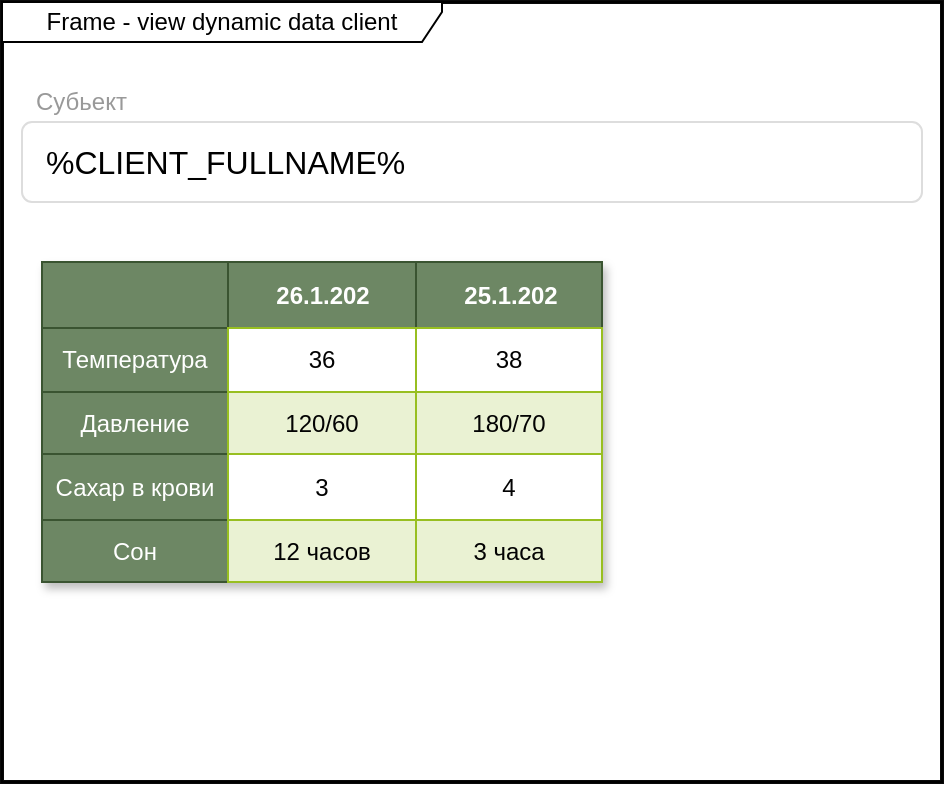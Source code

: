 <mxfile version="24.1.0" type="device" pages="3">
  <diagram name="Отображение пациентов в динамике" id="_CN80anJ77fG_NEHs2HJ">
    <mxGraphModel dx="2049" dy="1206" grid="1" gridSize="10" guides="1" tooltips="1" connect="1" arrows="1" fold="1" page="1" pageScale="1" pageWidth="827" pageHeight="1169" background="#ffffff" math="0" shadow="0">
      <root>
        <mxCell id="0" />
        <mxCell id="1" parent="0" />
        <mxCell id="V-mgwdapX4b4D-2Bqb_M-1" value="" style="group;strokeColor=#0A0A0A;strokeWidth=2;fillColor=none;" vertex="1" connectable="0" parent="1">
          <mxGeometry x="10" y="10" width="470" height="390" as="geometry" />
        </mxCell>
        <mxCell id="V-mgwdapX4b4D-2Bqb_M-2" value="Frame - view dynamic data client" style="shape=umlFrame;whiteSpace=wrap;html=1;pointerEvents=0;width=220;height=20;" vertex="1" parent="V-mgwdapX4b4D-2Bqb_M-1">
          <mxGeometry width="470" height="390" as="geometry" />
        </mxCell>
        <mxCell id="V-mgwdapX4b4D-2Bqb_M-3" value="Субьект" style="html=1;shadow=0;dashed=0;shape=mxgraph.bootstrap.rect;strokeColor=none;fillColor=none;fontColor=#999999;align=left;spacingLeft=5;whiteSpace=wrap;rounded=0;" vertex="1" parent="V-mgwdapX4b4D-2Bqb_M-1">
          <mxGeometry x="10" y="40" width="200" height="20" as="geometry" />
        </mxCell>
        <mxCell id="V-mgwdapX4b4D-2Bqb_M-4" value="%CLIENT_FULLNAME%" style="html=1;shadow=0;dashed=0;shape=mxgraph.bootstrap.rrect;rSize=5;strokeColor=#dddddd;;align=left;spacingLeft=10;fontSize=16;whiteSpace=wrap;rounded=0;" vertex="1" parent="V-mgwdapX4b4D-2Bqb_M-1">
          <mxGeometry x="10" y="60" width="450" height="40" as="geometry" />
        </mxCell>
        <mxCell id="V-mgwdapX4b4D-2Bqb_M-5" value="Assets" style="childLayout=tableLayout;recursiveResize=0;strokeColor=#98bf21;fillColor=#A7C942;shadow=1;" vertex="1" parent="V-mgwdapX4b4D-2Bqb_M-1">
          <mxGeometry x="20" y="130" width="280" height="160" as="geometry" />
        </mxCell>
        <mxCell id="V-mgwdapX4b4D-2Bqb_M-6" style="shape=tableRow;horizontal=0;startSize=0;swimlaneHead=0;swimlaneBody=0;top=0;left=0;bottom=0;right=0;dropTarget=0;collapsible=0;recursiveResize=0;expand=0;fontStyle=0;strokeColor=inherit;fillColor=#ffffff;" vertex="1" parent="V-mgwdapX4b4D-2Bqb_M-5">
          <mxGeometry width="280" height="33" as="geometry" />
        </mxCell>
        <mxCell id="V-mgwdapX4b4D-2Bqb_M-7" value="" style="connectable=0;recursiveResize=0;strokeColor=#3A5431;fillColor=#6d8764;align=center;fontStyle=1;fontColor=#ffffff;html=1;" vertex="1" parent="V-mgwdapX4b4D-2Bqb_M-6">
          <mxGeometry width="93" height="33" as="geometry">
            <mxRectangle width="93" height="33" as="alternateBounds" />
          </mxGeometry>
        </mxCell>
        <mxCell id="V-mgwdapX4b4D-2Bqb_M-8" value="26.1.202" style="connectable=0;recursiveResize=0;strokeColor=#3A5431;fillColor=#6d8764;align=center;fontStyle=1;fontColor=#ffffff;html=1;" vertex="1" parent="V-mgwdapX4b4D-2Bqb_M-6">
          <mxGeometry x="93" width="94" height="33" as="geometry">
            <mxRectangle width="94" height="33" as="alternateBounds" />
          </mxGeometry>
        </mxCell>
        <mxCell id="V-mgwdapX4b4D-2Bqb_M-9" value="25.1.202" style="connectable=0;recursiveResize=0;strokeColor=#3A5431;fillColor=#6d8764;align=center;fontStyle=1;fontColor=#ffffff;html=1;" vertex="1" parent="V-mgwdapX4b4D-2Bqb_M-6">
          <mxGeometry x="187" width="93" height="33" as="geometry">
            <mxRectangle width="93" height="33" as="alternateBounds" />
          </mxGeometry>
        </mxCell>
        <mxCell id="V-mgwdapX4b4D-2Bqb_M-10" value="" style="shape=tableRow;horizontal=0;startSize=0;swimlaneHead=0;swimlaneBody=0;top=0;left=0;bottom=0;right=0;dropTarget=0;collapsible=0;recursiveResize=0;expand=0;fontStyle=0;strokeColor=inherit;fillColor=#ffffff;" vertex="1" parent="V-mgwdapX4b4D-2Bqb_M-5">
          <mxGeometry y="33" width="280" height="32" as="geometry" />
        </mxCell>
        <mxCell id="V-mgwdapX4b4D-2Bqb_M-11" value="Температура" style="connectable=0;recursiveResize=0;strokeColor=#3A5431;fillColor=#6d8764;align=center;whiteSpace=wrap;html=1;fontColor=#ffffff;" vertex="1" parent="V-mgwdapX4b4D-2Bqb_M-10">
          <mxGeometry width="93" height="32" as="geometry">
            <mxRectangle width="93" height="32" as="alternateBounds" />
          </mxGeometry>
        </mxCell>
        <mxCell id="V-mgwdapX4b4D-2Bqb_M-12" value="36" style="connectable=0;recursiveResize=0;strokeColor=inherit;fillColor=inherit;align=center;whiteSpace=wrap;html=1;fontColor=#030303;" vertex="1" parent="V-mgwdapX4b4D-2Bqb_M-10">
          <mxGeometry x="93" width="94" height="32" as="geometry">
            <mxRectangle width="94" height="32" as="alternateBounds" />
          </mxGeometry>
        </mxCell>
        <mxCell id="V-mgwdapX4b4D-2Bqb_M-13" value="38" style="connectable=0;recursiveResize=0;strokeColor=inherit;fillColor=inherit;align=center;whiteSpace=wrap;html=1;fontColor=#030303;" vertex="1" parent="V-mgwdapX4b4D-2Bqb_M-10">
          <mxGeometry x="187" width="93" height="32" as="geometry">
            <mxRectangle width="93" height="32" as="alternateBounds" />
          </mxGeometry>
        </mxCell>
        <mxCell id="V-mgwdapX4b4D-2Bqb_M-14" value="" style="shape=tableRow;horizontal=0;startSize=0;swimlaneHead=0;swimlaneBody=0;top=0;left=0;bottom=0;right=0;dropTarget=0;collapsible=0;recursiveResize=0;expand=0;fontStyle=1;strokeColor=inherit;fillColor=#EAF2D3;" vertex="1" parent="V-mgwdapX4b4D-2Bqb_M-5">
          <mxGeometry y="65" width="280" height="31" as="geometry" />
        </mxCell>
        <mxCell id="V-mgwdapX4b4D-2Bqb_M-15" value="Давление" style="connectable=0;recursiveResize=0;strokeColor=#3A5431;fillColor=#6d8764;whiteSpace=wrap;html=1;fontColor=#ffffff;" vertex="1" parent="V-mgwdapX4b4D-2Bqb_M-14">
          <mxGeometry width="93" height="31" as="geometry">
            <mxRectangle width="93" height="31" as="alternateBounds" />
          </mxGeometry>
        </mxCell>
        <mxCell id="V-mgwdapX4b4D-2Bqb_M-16" value="120/60" style="connectable=0;recursiveResize=0;strokeColor=inherit;fillColor=inherit;whiteSpace=wrap;html=1;fontColor=#030303;" vertex="1" parent="V-mgwdapX4b4D-2Bqb_M-14">
          <mxGeometry x="93" width="94" height="31" as="geometry">
            <mxRectangle width="94" height="31" as="alternateBounds" />
          </mxGeometry>
        </mxCell>
        <mxCell id="V-mgwdapX4b4D-2Bqb_M-17" value="180/70" style="connectable=0;recursiveResize=0;strokeColor=inherit;fillColor=inherit;whiteSpace=wrap;html=1;fontColor=#030303;" vertex="1" parent="V-mgwdapX4b4D-2Bqb_M-14">
          <mxGeometry x="187" width="93" height="31" as="geometry">
            <mxRectangle width="93" height="31" as="alternateBounds" />
          </mxGeometry>
        </mxCell>
        <mxCell id="V-mgwdapX4b4D-2Bqb_M-18" value="" style="shape=tableRow;horizontal=0;startSize=0;swimlaneHead=0;swimlaneBody=0;top=0;left=0;bottom=0;right=0;dropTarget=0;collapsible=0;recursiveResize=0;expand=0;fontStyle=0;strokeColor=inherit;fillColor=#ffffff;" vertex="1" parent="V-mgwdapX4b4D-2Bqb_M-5">
          <mxGeometry y="96" width="280" height="33" as="geometry" />
        </mxCell>
        <mxCell id="V-mgwdapX4b4D-2Bqb_M-19" value="Сахар в крови" style="connectable=0;recursiveResize=0;strokeColor=#3A5431;fillColor=#6d8764;fontStyle=0;align=center;whiteSpace=wrap;html=1;fontColor=#ffffff;" vertex="1" parent="V-mgwdapX4b4D-2Bqb_M-18">
          <mxGeometry width="93" height="33" as="geometry">
            <mxRectangle width="93" height="33" as="alternateBounds" />
          </mxGeometry>
        </mxCell>
        <mxCell id="V-mgwdapX4b4D-2Bqb_M-20" value="3" style="connectable=0;recursiveResize=0;strokeColor=inherit;fillColor=inherit;fontStyle=0;align=center;whiteSpace=wrap;html=1;fontColor=#030303;" vertex="1" parent="V-mgwdapX4b4D-2Bqb_M-18">
          <mxGeometry x="93" width="94" height="33" as="geometry">
            <mxRectangle width="94" height="33" as="alternateBounds" />
          </mxGeometry>
        </mxCell>
        <mxCell id="V-mgwdapX4b4D-2Bqb_M-21" value="4" style="connectable=0;recursiveResize=0;strokeColor=inherit;fillColor=inherit;fontStyle=0;align=center;whiteSpace=wrap;html=1;fontColor=#030303;" vertex="1" parent="V-mgwdapX4b4D-2Bqb_M-18">
          <mxGeometry x="187" width="93" height="33" as="geometry">
            <mxRectangle width="93" height="33" as="alternateBounds" />
          </mxGeometry>
        </mxCell>
        <mxCell id="V-mgwdapX4b4D-2Bqb_M-22" value="" style="shape=tableRow;horizontal=0;startSize=0;swimlaneHead=0;swimlaneBody=0;top=0;left=0;bottom=0;right=0;dropTarget=0;collapsible=0;recursiveResize=0;expand=0;fontStyle=1;strokeColor=inherit;fillColor=#EAF2D3;" vertex="1" parent="V-mgwdapX4b4D-2Bqb_M-5">
          <mxGeometry y="129" width="280" height="31" as="geometry" />
        </mxCell>
        <mxCell id="V-mgwdapX4b4D-2Bqb_M-23" value="Сон" style="connectable=0;recursiveResize=0;strokeColor=#3A5431;fillColor=#6d8764;whiteSpace=wrap;html=1;fontColor=#ffffff;" vertex="1" parent="V-mgwdapX4b4D-2Bqb_M-22">
          <mxGeometry width="93" height="31" as="geometry">
            <mxRectangle width="93" height="31" as="alternateBounds" />
          </mxGeometry>
        </mxCell>
        <mxCell id="V-mgwdapX4b4D-2Bqb_M-24" value="12 часов" style="connectable=0;recursiveResize=0;strokeColor=inherit;fillColor=inherit;whiteSpace=wrap;html=1;fontColor=#030303;" vertex="1" parent="V-mgwdapX4b4D-2Bqb_M-22">
          <mxGeometry x="93" width="94" height="31" as="geometry">
            <mxRectangle width="94" height="31" as="alternateBounds" />
          </mxGeometry>
        </mxCell>
        <mxCell id="V-mgwdapX4b4D-2Bqb_M-25" value="3 часа" style="connectable=0;recursiveResize=0;strokeColor=inherit;fillColor=inherit;whiteSpace=wrap;html=1;fontColor=#030303;" vertex="1" parent="V-mgwdapX4b4D-2Bqb_M-22">
          <mxGeometry x="187" width="93" height="31" as="geometry">
            <mxRectangle width="93" height="31" as="alternateBounds" />
          </mxGeometry>
        </mxCell>
      </root>
    </mxGraphModel>
  </diagram>
  <diagram id="Tqfvso3AR_FoBOcNTbi5" name="Отображение информации о пациенте в динамике">
    <mxGraphModel dx="2607" dy="1535" grid="1" gridSize="10" guides="1" tooltips="1" connect="1" arrows="1" fold="1" page="1" pageScale="1" pageWidth="827" pageHeight="1169" background="#ffffff" math="0" shadow="0">
      <root>
        <mxCell id="0" />
        <mxCell id="1" parent="0" />
        <mxCell id="1LAGirEUmS-7UN1DSpb6-1" value="" style="group" vertex="1" connectable="0" parent="1">
          <mxGeometry x="10" y="10" width="470" height="830" as="geometry" />
        </mxCell>
        <mxCell id="1LAGirEUmS-7UN1DSpb6-2" value="Frame - view dynamic data client" style="shape=umlFrame;whiteSpace=wrap;html=1;pointerEvents=0;width=220;height=20;strokeColor=#1C1C1C;strokeWidth=2;" vertex="1" parent="1LAGirEUmS-7UN1DSpb6-1">
          <mxGeometry width="470" height="830" as="geometry" />
        </mxCell>
        <mxCell id="1LAGirEUmS-7UN1DSpb6-3" value="Субьект" style="html=1;shadow=0;dashed=0;shape=mxgraph.bootstrap.rect;strokeColor=none;fillColor=none;fontColor=#999999;align=left;spacingLeft=5;whiteSpace=wrap;rounded=0;" vertex="1" parent="1LAGirEUmS-7UN1DSpb6-1">
          <mxGeometry x="10" y="40" width="200" height="20" as="geometry" />
        </mxCell>
        <mxCell id="1LAGirEUmS-7UN1DSpb6-4" value="%CLIENT_FULLNAME%" style="html=1;shadow=0;dashed=0;shape=mxgraph.bootstrap.rrect;rSize=5;strokeColor=#dddddd;;align=left;spacingLeft=10;fontSize=16;whiteSpace=wrap;rounded=0;" vertex="1" parent="1LAGirEUmS-7UN1DSpb6-1">
          <mxGeometry x="10" y="60" width="450" height="40" as="geometry" />
        </mxCell>
        <mxCell id="1LAGirEUmS-7UN1DSpb6-5" value="" style="group" vertex="1" connectable="0" parent="1LAGirEUmS-7UN1DSpb6-1">
          <mxGeometry x="40" y="110" width="270" height="710" as="geometry" />
        </mxCell>
        <mxCell id="1LAGirEUmS-7UN1DSpb6-6" value="Динамика температур" style="html=1;shadow=0;dashed=0;shape=mxgraph.bootstrap.rrect;rSize=5;fontSize=12;strokeColor=#dddddd;align=left;spacing=10;verticalAlign=top;whiteSpace=wrap;rounded=0;" vertex="1" parent="1LAGirEUmS-7UN1DSpb6-5">
          <mxGeometry width="190" height="350" as="geometry" />
        </mxCell>
        <mxCell id="1LAGirEUmS-7UN1DSpb6-7" value="26.3.202 - 36.6 С" style="html=1;shadow=0;dashed=0;shape=mxgraph.bootstrap.rrect;rSize=5;strokeColor=#3A5431;;align=left;spacingLeft=10;fontSize=16;whiteSpace=wrap;rounded=0;fillColor=#6d8764;fontColor=#ffffff;" vertex="1" parent="1LAGirEUmS-7UN1DSpb6-5">
          <mxGeometry x="4.222" y="40" width="173.111" height="40" as="geometry" />
        </mxCell>
        <mxCell id="1LAGirEUmS-7UN1DSpb6-8" value="25.3.202 - 38.5 С" style="html=1;shadow=0;dashed=0;shape=mxgraph.bootstrap.rrect;rSize=5;strokeColor=#B20000;;align=left;spacingLeft=10;fontSize=16;whiteSpace=wrap;rounded=0;fillColor=#e51400;fontColor=#ffffff;" vertex="1" parent="1LAGirEUmS-7UN1DSpb6-5">
          <mxGeometry x="4.222" y="90" width="173.111" height="40" as="geometry" />
        </mxCell>
        <mxCell id="1LAGirEUmS-7UN1DSpb6-9" value="24.3.202 - 37.6 С" style="html=1;shadow=0;dashed=0;shape=mxgraph.bootstrap.rrect;rSize=5;strokeColor=#B09500;;align=left;spacingLeft=10;fontSize=16;whiteSpace=wrap;rounded=0;fillColor=#e3c800;fontColor=#000000;" vertex="1" parent="1LAGirEUmS-7UN1DSpb6-5">
          <mxGeometry x="4.222" y="140" width="173.111" height="40" as="geometry" />
        </mxCell>
        <mxCell id="1LAGirEUmS-7UN1DSpb6-10" value="22.3.202 - 38.6 С" style="html=1;shadow=0;dashed=0;shape=mxgraph.bootstrap.rrect;rSize=5;strokeColor=#B20000;;align=left;spacingLeft=10;fontSize=16;whiteSpace=wrap;rounded=0;fillColor=#e51400;fontColor=#ffffff;" vertex="1" parent="1LAGirEUmS-7UN1DSpb6-5">
          <mxGeometry x="4.222" y="240" width="173.111" height="40" as="geometry" />
        </mxCell>
        <mxCell id="1LAGirEUmS-7UN1DSpb6-11" value="23.3.202 - 40.6 С" style="html=1;shadow=0;dashed=0;shape=mxgraph.bootstrap.rrect;rSize=5;strokeColor=#B20000;;align=left;spacingLeft=10;fontSize=16;whiteSpace=wrap;rounded=0;fillColor=#e51400;fontColor=#ffffff;" vertex="1" parent="1LAGirEUmS-7UN1DSpb6-5">
          <mxGeometry x="4.222" y="190" width="173.111" height="40" as="geometry" />
        </mxCell>
        <mxCell id="1LAGirEUmS-7UN1DSpb6-12" value="21.3.202 - 37.6 С" style="html=1;shadow=0;dashed=0;shape=mxgraph.bootstrap.rrect;rSize=5;strokeColor=#B09500;;align=left;spacingLeft=10;fontSize=16;whiteSpace=wrap;rounded=0;fillColor=#e3c800;fontColor=#000000;" vertex="1" parent="1LAGirEUmS-7UN1DSpb6-5">
          <mxGeometry x="4.222" y="290" width="173.111" height="40" as="geometry" />
        </mxCell>
        <mxCell id="1LAGirEUmS-7UN1DSpb6-13" value="" style="group" vertex="1" connectable="0" parent="1LAGirEUmS-7UN1DSpb6-5">
          <mxGeometry x="-2.753e-14" y="360" width="270" height="350" as="geometry" />
        </mxCell>
        <mxCell id="1LAGirEUmS-7UN1DSpb6-14" value="Динамика сна" style="html=1;shadow=0;dashed=0;shape=mxgraph.bootstrap.rrect;rSize=5;fontSize=12;strokeColor=#dddddd;align=left;spacing=10;verticalAlign=top;whiteSpace=wrap;rounded=0;" vertex="1" parent="1LAGirEUmS-7UN1DSpb6-13">
          <mxGeometry width="190" height="350" as="geometry" />
        </mxCell>
        <mxCell id="1LAGirEUmS-7UN1DSpb6-15" value="26.3.202 - 12ч" style="html=1;shadow=0;dashed=0;shape=mxgraph.bootstrap.rrect;rSize=5;strokeColor=#3A5431;;align=left;spacingLeft=10;fontSize=16;whiteSpace=wrap;rounded=0;fillColor=#6d8764;fontColor=#ffffff;" vertex="1" parent="1LAGirEUmS-7UN1DSpb6-13">
          <mxGeometry x="4.222" y="40" width="173.111" height="40" as="geometry" />
        </mxCell>
        <mxCell id="1LAGirEUmS-7UN1DSpb6-16" value="25.3.202 - 3ч" style="html=1;shadow=0;dashed=0;shape=mxgraph.bootstrap.rrect;rSize=5;strokeColor=#B20000;;align=left;spacingLeft=10;fontSize=16;whiteSpace=wrap;rounded=0;fillColor=#e51400;fontColor=#ffffff;" vertex="1" parent="1LAGirEUmS-7UN1DSpb6-13">
          <mxGeometry x="4.222" y="90" width="173.111" height="40" as="geometry" />
        </mxCell>
        <mxCell id="1LAGirEUmS-7UN1DSpb6-17" value="24.3.202 - 6ч" style="html=1;shadow=0;dashed=0;shape=mxgraph.bootstrap.rrect;rSize=5;strokeColor=#B09500;;align=left;spacingLeft=10;fontSize=16;whiteSpace=wrap;rounded=0;fillColor=#e3c800;fontColor=#000000;" vertex="1" parent="1LAGirEUmS-7UN1DSpb6-13">
          <mxGeometry x="4.222" y="140" width="173.111" height="40" as="geometry" />
        </mxCell>
        <mxCell id="1LAGirEUmS-7UN1DSpb6-18" value="22.3.202 - 4ч" style="html=1;shadow=0;dashed=0;shape=mxgraph.bootstrap.rrect;rSize=5;strokeColor=#B20000;;align=left;spacingLeft=10;fontSize=16;whiteSpace=wrap;rounded=0;fillColor=#e51400;fontColor=#ffffff;" vertex="1" parent="1LAGirEUmS-7UN1DSpb6-13">
          <mxGeometry x="4.222" y="240" width="173.111" height="40" as="geometry" />
        </mxCell>
        <mxCell id="1LAGirEUmS-7UN1DSpb6-19" value="23.3.202 - 2ч" style="html=1;shadow=0;dashed=0;shape=mxgraph.bootstrap.rrect;rSize=5;strokeColor=#B20000;;align=left;spacingLeft=10;fontSize=16;whiteSpace=wrap;rounded=0;fillColor=#e51400;fontColor=#ffffff;" vertex="1" parent="1LAGirEUmS-7UN1DSpb6-13">
          <mxGeometry x="4.222" y="190" width="173.111" height="40" as="geometry" />
        </mxCell>
        <mxCell id="1LAGirEUmS-7UN1DSpb6-20" value="21.3.202 - 5ч" style="html=1;shadow=0;dashed=0;shape=mxgraph.bootstrap.rrect;rSize=5;strokeColor=#B09500;;align=left;spacingLeft=10;fontSize=16;whiteSpace=wrap;rounded=0;fillColor=#e3c800;fontColor=#000000;" vertex="1" parent="1LAGirEUmS-7UN1DSpb6-13">
          <mxGeometry x="4.222" y="290" width="173.111" height="40" as="geometry" />
        </mxCell>
        <mxCell id="1LAGirEUmS-7UN1DSpb6-21" value="" style="group" vertex="1" connectable="0" parent="1LAGirEUmS-7UN1DSpb6-1">
          <mxGeometry x="250" y="110" width="190" height="350" as="geometry" />
        </mxCell>
        <mxCell id="1LAGirEUmS-7UN1DSpb6-22" value="Динамика давления" style="html=1;shadow=0;dashed=0;shape=mxgraph.bootstrap.rrect;rSize=5;fontSize=12;strokeColor=#dddddd;align=left;spacing=10;verticalAlign=top;whiteSpace=wrap;rounded=0;" vertex="1" parent="1LAGirEUmS-7UN1DSpb6-21">
          <mxGeometry width="190" height="350" as="geometry" />
        </mxCell>
        <mxCell id="1LAGirEUmS-7UN1DSpb6-23" value="26.3.202 - 120/60" style="html=1;shadow=0;dashed=0;shape=mxgraph.bootstrap.rrect;rSize=5;strokeColor=#3A5431;;align=left;spacingLeft=10;fontSize=16;whiteSpace=wrap;rounded=0;fillColor=#6d8764;fontColor=#ffffff;" vertex="1" parent="1LAGirEUmS-7UN1DSpb6-21">
          <mxGeometry x="4.222" y="40" width="173.111" height="40" as="geometry" />
        </mxCell>
        <mxCell id="1LAGirEUmS-7UN1DSpb6-24" value="25.3.202 - 180/70" style="html=1;shadow=0;dashed=0;shape=mxgraph.bootstrap.rrect;rSize=5;strokeColor=#B20000;;align=left;spacingLeft=10;fontSize=16;whiteSpace=wrap;rounded=0;fillColor=#e51400;fontColor=#ffffff;" vertex="1" parent="1LAGirEUmS-7UN1DSpb6-21">
          <mxGeometry x="4.222" y="90" width="173.111" height="40" as="geometry" />
        </mxCell>
        <mxCell id="1LAGirEUmS-7UN1DSpb6-25" value="24.3.202 -&amp;nbsp;&lt;span style=&quot;&quot;&gt;130/70&lt;/span&gt;" style="html=1;shadow=0;dashed=0;shape=mxgraph.bootstrap.rrect;rSize=5;strokeColor=#B09500;;align=left;spacingLeft=10;fontSize=16;whiteSpace=wrap;rounded=0;fillColor=#e3c800;fontColor=#000000;" vertex="1" parent="1LAGirEUmS-7UN1DSpb6-21">
          <mxGeometry x="4.222" y="140" width="173.111" height="40" as="geometry" />
        </mxCell>
        <mxCell id="1LAGirEUmS-7UN1DSpb6-26" value="22.3.202 - 180/70" style="html=1;shadow=0;dashed=0;shape=mxgraph.bootstrap.rrect;rSize=5;strokeColor=#B20000;;align=left;spacingLeft=10;fontSize=16;whiteSpace=wrap;rounded=0;fillColor=#e51400;fontColor=#ffffff;" vertex="1" parent="1LAGirEUmS-7UN1DSpb6-21">
          <mxGeometry x="4.222" y="240" width="173.111" height="40" as="geometry" />
        </mxCell>
        <mxCell id="1LAGirEUmS-7UN1DSpb6-27" value="23.3.202 - 180/70" style="html=1;shadow=0;dashed=0;shape=mxgraph.bootstrap.rrect;rSize=5;strokeColor=#B20000;;align=left;spacingLeft=10;fontSize=16;whiteSpace=wrap;rounded=0;fillColor=#e51400;fontColor=#ffffff;" vertex="1" parent="1LAGirEUmS-7UN1DSpb6-21">
          <mxGeometry x="4.222" y="190" width="173.111" height="40" as="geometry" />
        </mxCell>
        <mxCell id="1LAGirEUmS-7UN1DSpb6-28" value="21.3.202 - 130&lt;span style=&quot;&quot;&gt;/70&lt;/span&gt;" style="html=1;shadow=0;dashed=0;shape=mxgraph.bootstrap.rrect;rSize=5;strokeColor=#B09500;;align=left;spacingLeft=10;fontSize=16;whiteSpace=wrap;rounded=0;fillColor=#e3c800;fontColor=#000000;" vertex="1" parent="1LAGirEUmS-7UN1DSpb6-21">
          <mxGeometry x="4.222" y="290" width="173.111" height="40" as="geometry" />
        </mxCell>
      </root>
    </mxGraphModel>
  </diagram>
  <diagram id="QGRQPf2gqKYSxpU6lJo7" name="Отображение информации о пациенте в динамике">
    <mxGraphModel dx="1687" dy="993" grid="1" gridSize="10" guides="1" tooltips="1" connect="1" arrows="1" fold="1" page="1" pageScale="1" pageWidth="827" pageHeight="1169" background="#ffffff" math="0" shadow="0">
      <root>
        <mxCell id="0" />
        <mxCell id="1" parent="0" />
        <mxCell id="1WlGgoh9O7n8tRko6TCf-1" value="" style="group" vertex="1" connectable="0" parent="1">
          <mxGeometry x="20" y="20" width="470" height="710" as="geometry" />
        </mxCell>
        <mxCell id="1WlGgoh9O7n8tRko6TCf-2" value="Frame - view dynamic data client" style="shape=umlFrame;whiteSpace=wrap;html=1;pointerEvents=0;width=230;height=30;strokeColor=#000000;strokeWidth=2;" vertex="1" parent="1WlGgoh9O7n8tRko6TCf-1">
          <mxGeometry width="470" height="710" as="geometry" />
        </mxCell>
        <mxCell id="1WlGgoh9O7n8tRko6TCf-3" value="%CLIENT_FULLNAME%" style="html=1;shadow=0;dashed=0;shape=mxgraph.bootstrap.rrect;rSize=5;strokeColor=#dddddd;;align=left;spacingLeft=10;fontSize=16;whiteSpace=wrap;rounded=0;" vertex="1" parent="1WlGgoh9O7n8tRko6TCf-1">
          <mxGeometry x="10" y="60" width="450" height="40" as="geometry" />
        </mxCell>
        <mxCell id="1WlGgoh9O7n8tRko6TCf-4" value="Субьект" style="html=1;shadow=0;dashed=0;shape=mxgraph.bootstrap.rect;strokeColor=none;fillColor=none;fontColor=#999999;align=left;spacingLeft=5;whiteSpace=wrap;rounded=0;" vertex="1" parent="1WlGgoh9O7n8tRko6TCf-1">
          <mxGeometry x="10" y="40" width="200" height="20" as="geometry" />
        </mxCell>
        <mxCell id="1WlGgoh9O7n8tRko6TCf-5" value="Динамика температуры" style="html=1;shadow=0;dashed=0;shape=mxgraph.bootstrap.rect;strokeColor=none;fillColor=none;fontColor=#999999;align=left;spacingLeft=5;whiteSpace=wrap;rounded=0;" vertex="1" parent="1WlGgoh9O7n8tRko6TCf-1">
          <mxGeometry x="10" y="120" width="250" height="20" as="geometry" />
        </mxCell>
        <mxCell id="1WlGgoh9O7n8tRko6TCf-6" value="" style="verticalLabelPosition=bottom;shadow=0;dashed=0;align=center;html=1;verticalAlign=top;strokeWidth=1;shape=mxgraph.mockup.graphics.columnChart;strokeColor=none;strokeColor2=none;strokeColor3=#666666;fillColor2=#008cff;fillColor3=#dddddd;" vertex="1" parent="1WlGgoh9O7n8tRko6TCf-1">
          <mxGeometry x="10" y="140" width="450" height="200" as="geometry" />
        </mxCell>
        <mxCell id="1WlGgoh9O7n8tRko6TCf-7" value="" style="ellipse;whiteSpace=wrap;html=1;aspect=fixed;fillColor=#008cff;fontColor=#ffffff;strokeColor=#008cff;" vertex="1" parent="1WlGgoh9O7n8tRko6TCf-1">
          <mxGeometry x="20" y="350" width="10" height="10" as="geometry" />
        </mxCell>
        <mxCell id="1WlGgoh9O7n8tRko6TCf-8" value="" style="ellipse;whiteSpace=wrap;html=1;aspect=fixed;fillColor=#dddddd;strokeColor=#dddddd;" vertex="1" parent="1WlGgoh9O7n8tRko6TCf-1">
          <mxGeometry x="20" y="370" width="10" height="10" as="geometry" />
        </mxCell>
        <mxCell id="1WlGgoh9O7n8tRko6TCf-9" value="Минимальная температура за сутки" style="html=1;shadow=0;dashed=0;shape=mxgraph.bootstrap.rect;strokeColor=none;fillColor=none;fontColor=#999999;align=left;spacingLeft=5;whiteSpace=wrap;rounded=0;" vertex="1" parent="1WlGgoh9O7n8tRko6TCf-1">
          <mxGeometry x="30" y="345" width="250" height="20" as="geometry" />
        </mxCell>
        <mxCell id="1WlGgoh9O7n8tRko6TCf-10" value="Максимальная температура за сутки" style="html=1;shadow=0;dashed=0;shape=mxgraph.bootstrap.rect;strokeColor=none;fillColor=none;fontColor=#999999;align=left;spacingLeft=5;whiteSpace=wrap;rounded=0;" vertex="1" parent="1WlGgoh9O7n8tRko6TCf-1">
          <mxGeometry x="30" y="365" width="250" height="20" as="geometry" />
        </mxCell>
        <mxCell id="1WlGgoh9O7n8tRko6TCf-11" value="Динамика давления" style="html=1;shadow=0;dashed=0;shape=mxgraph.bootstrap.rect;strokeColor=none;fillColor=none;fontColor=#999999;align=left;spacingLeft=5;whiteSpace=wrap;rounded=0;" vertex="1" parent="1WlGgoh9O7n8tRko6TCf-1">
          <mxGeometry x="10" y="400" width="250" height="20" as="geometry" />
        </mxCell>
        <mxCell id="1WlGgoh9O7n8tRko6TCf-12" value="" style="verticalLabelPosition=bottom;shadow=0;dashed=0;align=center;html=1;verticalAlign=top;strokeWidth=1;shape=mxgraph.mockup.graphics.columnChart;strokeColor=none;strokeColor2=none;strokeColor3=#666666;fillColor2=#008cff;fillColor3=#dddddd;" vertex="1" parent="1WlGgoh9O7n8tRko6TCf-1">
          <mxGeometry x="10" y="420" width="450" height="200" as="geometry" />
        </mxCell>
        <mxCell id="1WlGgoh9O7n8tRko6TCf-13" value="" style="ellipse;whiteSpace=wrap;html=1;aspect=fixed;fillColor=#008cff;fontColor=#ffffff;strokeColor=#008cff;" vertex="1" parent="1WlGgoh9O7n8tRko6TCf-1">
          <mxGeometry x="20" y="630" width="10" height="10" as="geometry" />
        </mxCell>
        <mxCell id="1WlGgoh9O7n8tRko6TCf-14" value="" style="ellipse;whiteSpace=wrap;html=1;aspect=fixed;fillColor=#dddddd;strokeColor=#dddddd;" vertex="1" parent="1WlGgoh9O7n8tRko6TCf-1">
          <mxGeometry x="20" y="650" width="10" height="10" as="geometry" />
        </mxCell>
        <mxCell id="1WlGgoh9O7n8tRko6TCf-15" value="Минимальная давление за сутки" style="html=1;shadow=0;dashed=0;shape=mxgraph.bootstrap.rect;strokeColor=none;fillColor=none;fontColor=#999999;align=left;spacingLeft=5;whiteSpace=wrap;rounded=0;" vertex="1" parent="1WlGgoh9O7n8tRko6TCf-1">
          <mxGeometry x="30" y="625" width="250" height="20" as="geometry" />
        </mxCell>
        <mxCell id="1WlGgoh9O7n8tRko6TCf-16" value="Максимальная давление за сутки" style="html=1;shadow=0;dashed=0;shape=mxgraph.bootstrap.rect;strokeColor=none;fillColor=none;fontColor=#999999;align=left;spacingLeft=5;whiteSpace=wrap;rounded=0;" vertex="1" parent="1WlGgoh9O7n8tRko6TCf-1">
          <mxGeometry x="30" y="645" width="250" height="20" as="geometry" />
        </mxCell>
      </root>
    </mxGraphModel>
  </diagram>
</mxfile>
